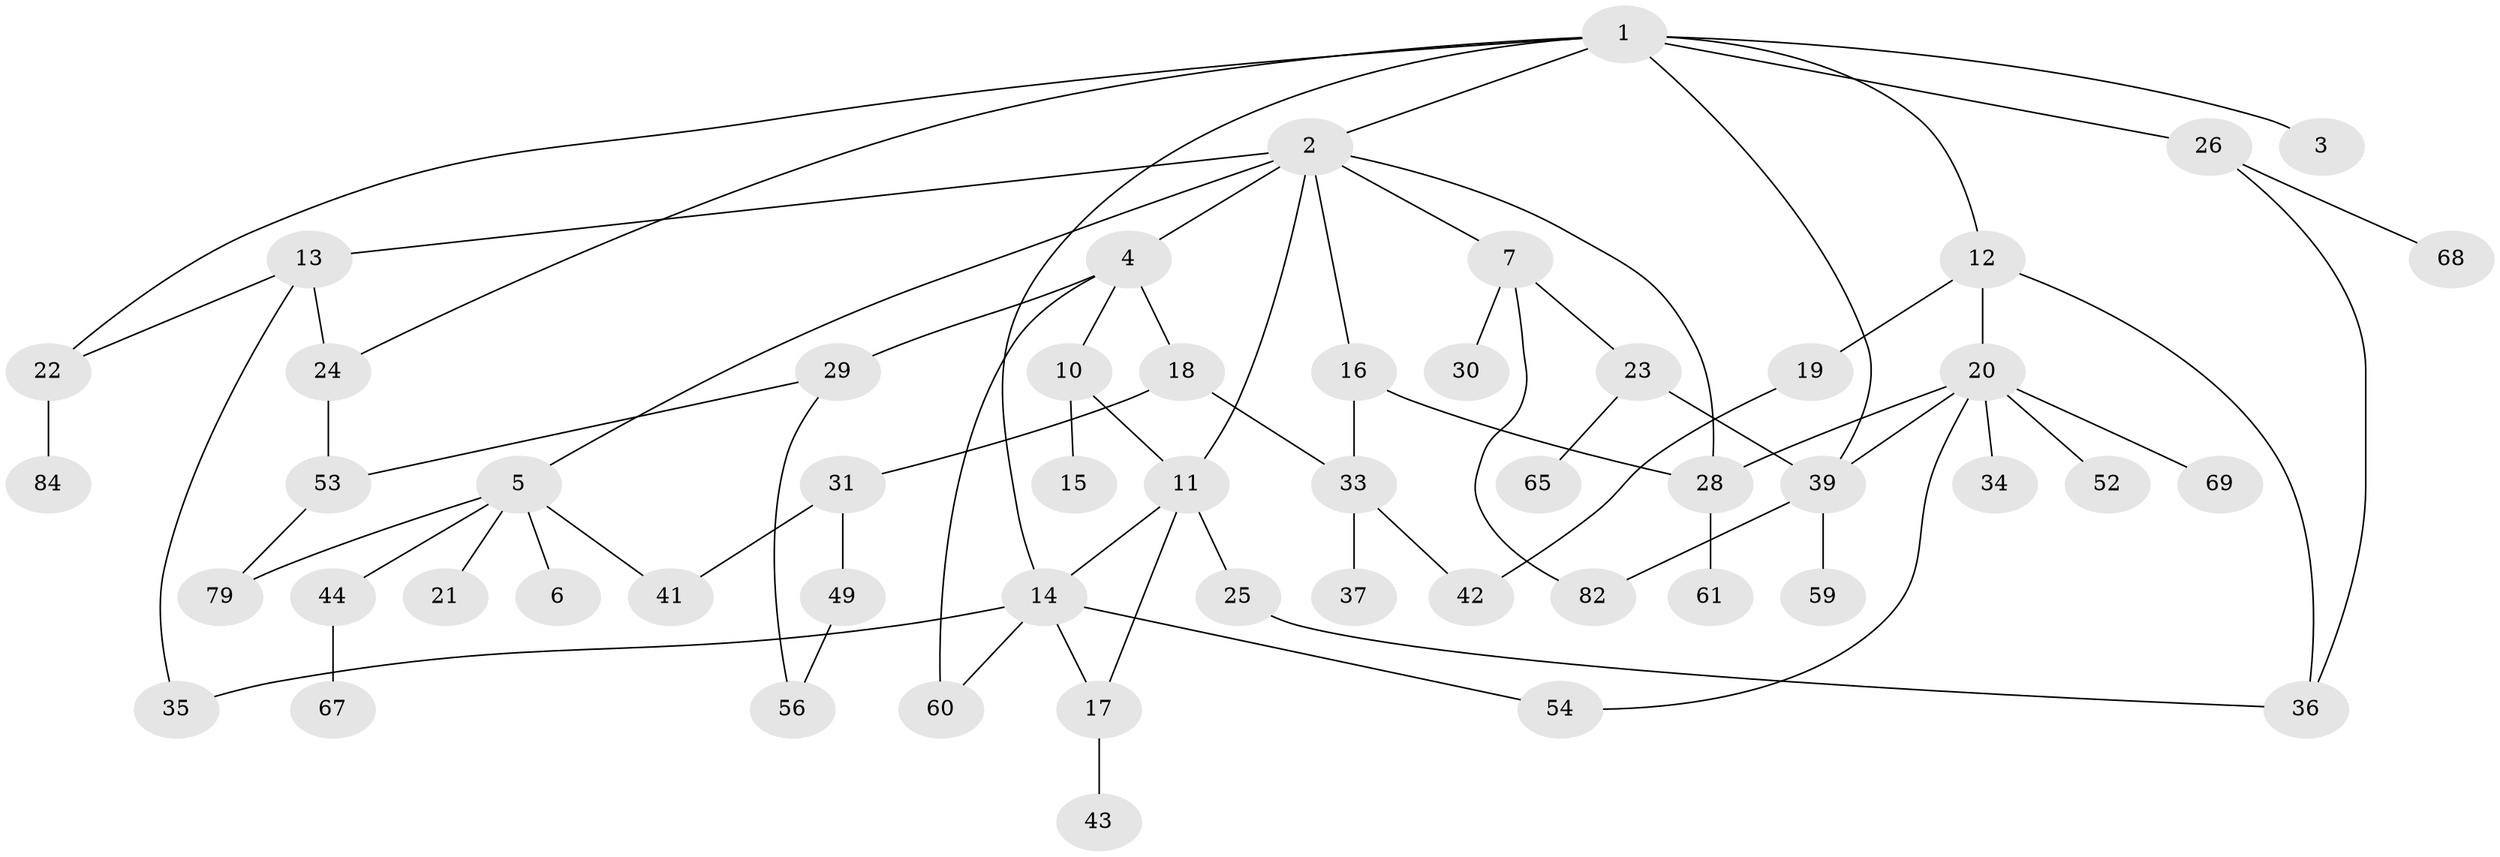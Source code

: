 // Generated by graph-tools (version 1.1) at 2025/23/03/03/25 07:23:32]
// undirected, 53 vertices, 73 edges
graph export_dot {
graph [start="1"]
  node [color=gray90,style=filled];
  1 [super="+9"];
  2 [super="+8"];
  3;
  4 [super="+73"];
  5 [super="+27"];
  6;
  7;
  10;
  11 [super="+76"];
  12 [super="+81"];
  13 [super="+62"];
  14 [super="+51"];
  15;
  16 [super="+50"];
  17 [super="+58"];
  18;
  19 [super="+64"];
  20 [super="+32"];
  21;
  22 [super="+47"];
  23 [super="+38"];
  24 [super="+40"];
  25 [super="+63"];
  26 [super="+55"];
  28;
  29 [super="+46"];
  30 [super="+66"];
  31 [super="+45"];
  33 [super="+74"];
  34 [super="+48"];
  35 [super="+70"];
  36;
  37;
  39 [super="+57"];
  41 [super="+77"];
  42;
  43;
  44 [super="+80"];
  49;
  52;
  53 [super="+72"];
  54;
  56 [super="+71"];
  59;
  60 [super="+78"];
  61 [super="+83"];
  65;
  67 [super="+75"];
  68;
  69;
  79;
  82;
  84;
  1 -- 2;
  1 -- 3;
  1 -- 12;
  1 -- 26;
  1 -- 39;
  1 -- 24;
  1 -- 22;
  1 -- 14;
  2 -- 4;
  2 -- 5;
  2 -- 7;
  2 -- 11;
  2 -- 16;
  2 -- 28;
  2 -- 13;
  4 -- 10;
  4 -- 18;
  4 -- 29;
  4 -- 60;
  5 -- 6;
  5 -- 21;
  5 -- 41;
  5 -- 44;
  5 -- 79;
  7 -- 23;
  7 -- 30;
  7 -- 82;
  10 -- 11;
  10 -- 15;
  11 -- 14;
  11 -- 17;
  11 -- 25;
  12 -- 19 [weight=2];
  12 -- 20;
  12 -- 36;
  13 -- 22;
  13 -- 35;
  13 -- 24;
  14 -- 35;
  14 -- 54;
  14 -- 60;
  14 -- 17;
  16 -- 33;
  16 -- 28;
  17 -- 43;
  18 -- 31;
  18 -- 33;
  19 -- 42;
  20 -- 34;
  20 -- 52;
  20 -- 69;
  20 -- 28;
  20 -- 54;
  20 -- 39;
  22 -- 84;
  23 -- 39;
  23 -- 65;
  24 -- 53;
  25 -- 36;
  26 -- 36;
  26 -- 68;
  28 -- 61;
  29 -- 56;
  29 -- 53;
  31 -- 49;
  31 -- 41;
  33 -- 37;
  33 -- 42;
  39 -- 82;
  39 -- 59;
  44 -- 67;
  49 -- 56;
  53 -- 79;
}
